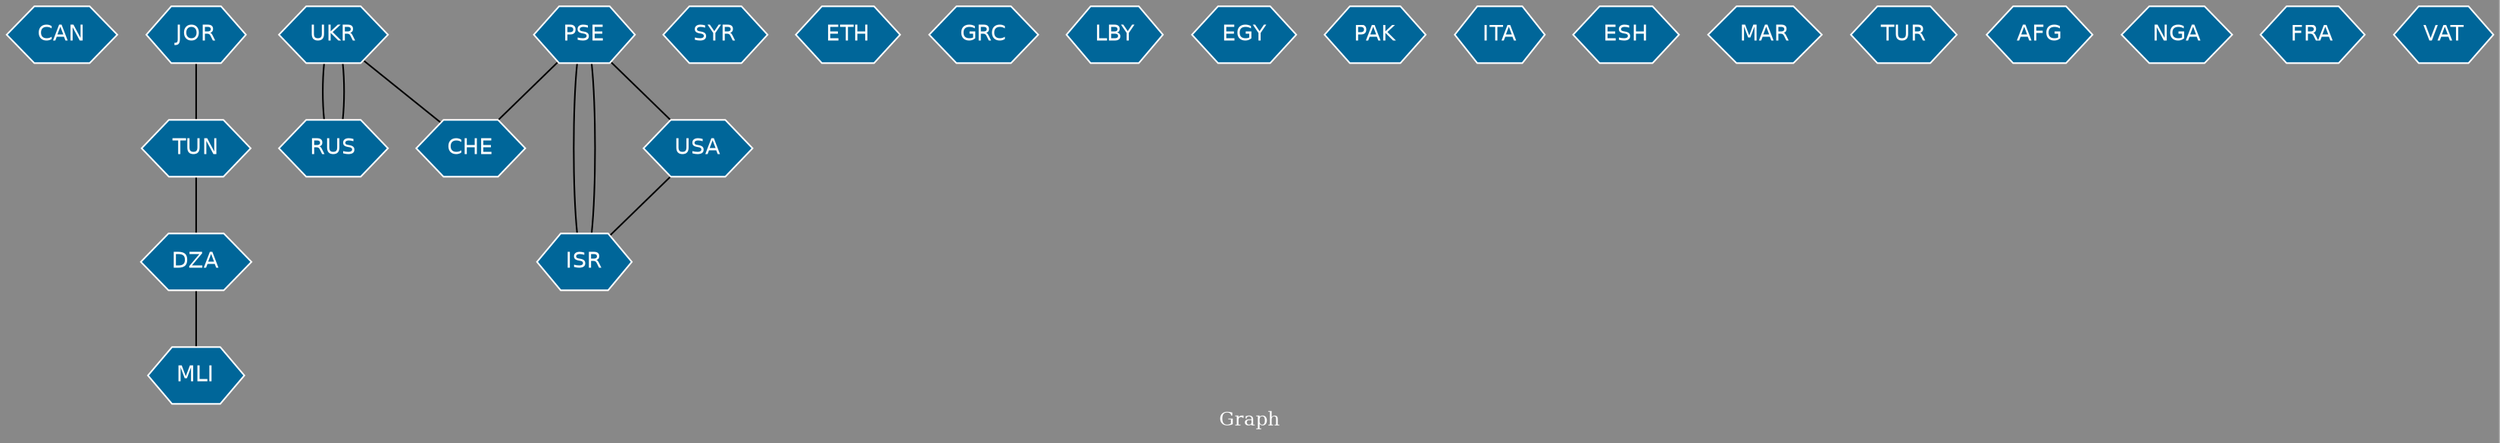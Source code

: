 // Countries together in item graph
graph {
	graph [bgcolor="#888888" fontcolor=white fontsize=12 label="Graph" outputorder=edgesfirst overlap=prism]
	node [color=white fillcolor="#006699" fontcolor=white fontname=Helvetica shape=hexagon style=filled]
	edge [arrowhead=open color=black fontcolor=white fontname=Courier fontsize=12]
		CAN [label=CAN]
		TUN [label=TUN]
		UKR [label=UKR]
		RUS [label=RUS]
		JOR [label=JOR]
		SYR [label=SYR]
		ETH [label=ETH]
		ISR [label=ISR]
		GRC [label=GRC]
		PSE [label=PSE]
		LBY [label=LBY]
		EGY [label=EGY]
		PAK [label=PAK]
		ITA [label=ITA]
		ESH [label=ESH]
		USA [label=USA]
		MAR [label=MAR]
		TUR [label=TUR]
		CHE [label=CHE]
		AFG [label=AFG]
		DZA [label=DZA]
		MLI [label=MLI]
		NGA [label=NGA]
		FRA [label=FRA]
		VAT [label=VAT]
			USA -- ISR [weight=2]
			ISR -- PSE [weight=4]
			UKR -- RUS [weight=5]
			UKR -- CHE [weight=1]
			RUS -- UKR [weight=3]
			PSE -- USA [weight=1]
			JOR -- TUN [weight=1]
			PSE -- ISR [weight=2]
			DZA -- MLI [weight=1]
			PSE -- CHE [weight=1]
			TUN -- DZA [weight=1]
}